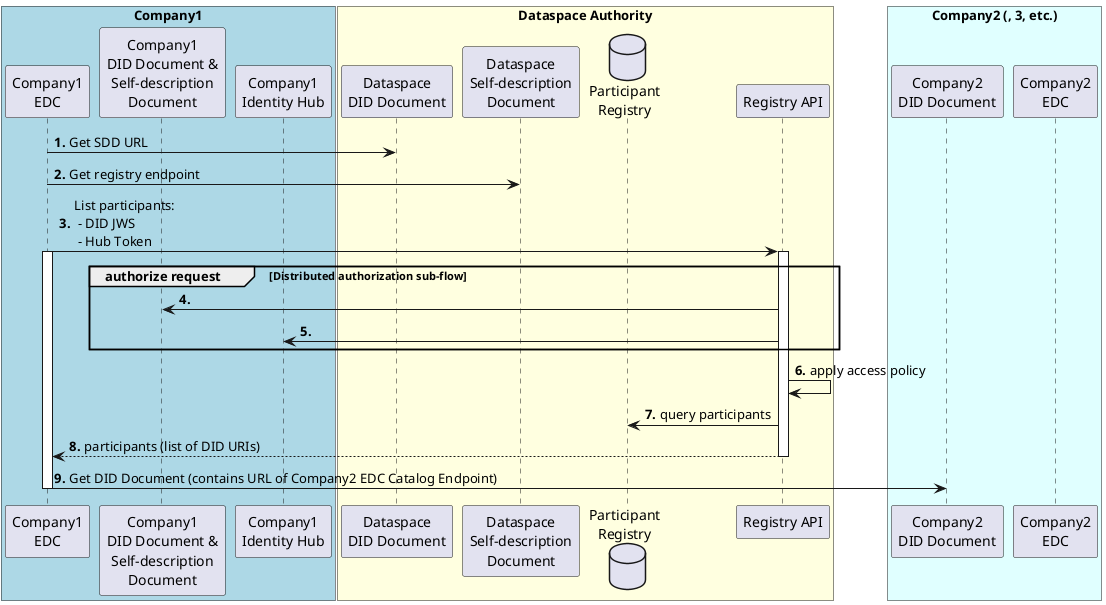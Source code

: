 @startuml
autonumber "<b>0'.'"
box "Company1" #LightBlue
Participant "Company1\nEDC" as Company1
Participant "Company1\nDID Document &\nSelf-description\nDocument" as DID1
Participant "Company1\nIdentity Hub" as IDHUB1
end box
box "Dataspace Authority" #LightYellow
Participant "Dataspace\nDID Document" as DID0
Participant "Dataspace\nSelf-description\nDocument" as SDD0
Database "Participant\nRegistry" as Registry
Participant "Registry API" as RAPI
end box
box "Company2 (, 3, etc.)" #LightCyan
Participant "Company2\nDID Document" as DID2
Participant "Company2\nEDC" as Company2
end box

Company1 -> DID0: Get SDD URL
Company1 -> SDD0: Get registry endpoint
Company1 -> RAPI ++: List participants:\n - DID JWS\n - Hub Token
activate Company1
group authorize request [Distributed authorization sub-flow]
  RAPI -> DID1
  RAPI -> IDHUB1
end
RAPI -> RAPI: apply access policy
RAPI -> Registry: query participants
return participants (list of DID URIs)
Company1 -> DID2: Get DID Document (contains URL of Company2 EDC Catalog Endpoint)
deactivate Company1

@enduml